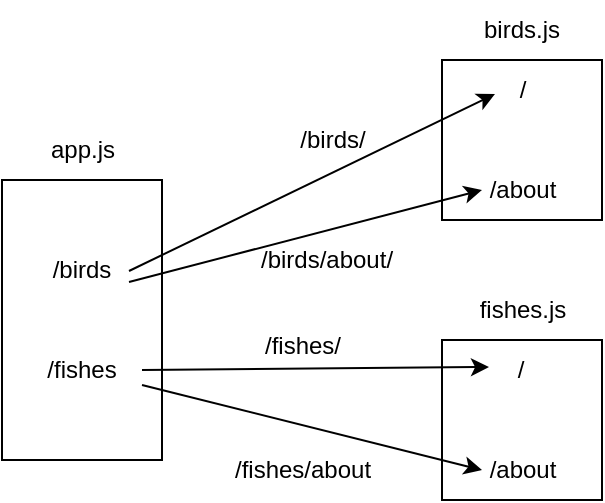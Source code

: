 <mxfile version="24.8.3">
  <diagram name="第 1 页" id="m8SUruJlV-Z-Q0JpIlp9">
    <mxGraphModel dx="794" dy="474" grid="1" gridSize="10" guides="1" tooltips="1" connect="1" arrows="1" fold="1" page="1" pageScale="1" pageWidth="827" pageHeight="1169" math="0" shadow="0">
      <root>
        <mxCell id="0" />
        <mxCell id="1" parent="0" />
        <mxCell id="k6T0VY6b_Qj_Bq2KpP0a-1" value="" style="whiteSpace=wrap;html=1;" parent="1" vertex="1">
          <mxGeometry x="170" y="200" width="80" height="140" as="geometry" />
        </mxCell>
        <mxCell id="k6T0VY6b_Qj_Bq2KpP0a-2" value="app.js" style="text;html=1;align=center;verticalAlign=middle;resizable=0;points=[];autosize=1;strokeColor=none;fillColor=none;" parent="1" vertex="1">
          <mxGeometry x="180" y="170" width="60" height="30" as="geometry" />
        </mxCell>
        <mxCell id="k6T0VY6b_Qj_Bq2KpP0a-3" value="/birds" style="text;html=1;align=center;verticalAlign=middle;whiteSpace=wrap;rounded=0;" parent="1" vertex="1">
          <mxGeometry x="180" y="230" width="60" height="30" as="geometry" />
        </mxCell>
        <mxCell id="k6T0VY6b_Qj_Bq2KpP0a-4" value="/fishes" style="text;html=1;align=center;verticalAlign=middle;whiteSpace=wrap;rounded=0;" parent="1" vertex="1">
          <mxGeometry x="180" y="280" width="60" height="30" as="geometry" />
        </mxCell>
        <mxCell id="k6T0VY6b_Qj_Bq2KpP0a-6" value="" style="whiteSpace=wrap;html=1;" parent="1" vertex="1">
          <mxGeometry x="390" y="140" width="80" height="80" as="geometry" />
        </mxCell>
        <mxCell id="k6T0VY6b_Qj_Bq2KpP0a-7" value="" style="whiteSpace=wrap;html=1;" parent="1" vertex="1">
          <mxGeometry x="390" y="280" width="80" height="80" as="geometry" />
        </mxCell>
        <mxCell id="k6T0VY6b_Qj_Bq2KpP0a-8" value="birds.js" style="text;html=1;align=center;verticalAlign=middle;whiteSpace=wrap;rounded=0;" parent="1" vertex="1">
          <mxGeometry x="400" y="110" width="60" height="30" as="geometry" />
        </mxCell>
        <mxCell id="k6T0VY6b_Qj_Bq2KpP0a-9" value="fishes.js" style="text;html=1;align=center;verticalAlign=middle;resizable=0;points=[];autosize=1;strokeColor=none;fillColor=none;" parent="1" vertex="1">
          <mxGeometry x="395" y="250" width="70" height="30" as="geometry" />
        </mxCell>
        <mxCell id="k6T0VY6b_Qj_Bq2KpP0a-10" value="/" style="text;html=1;align=center;verticalAlign=middle;resizable=0;points=[];autosize=1;strokeColor=none;fillColor=none;" parent="1" vertex="1">
          <mxGeometry x="415" y="140" width="30" height="30" as="geometry" />
        </mxCell>
        <mxCell id="k6T0VY6b_Qj_Bq2KpP0a-11" value="/about" style="text;html=1;align=center;verticalAlign=middle;resizable=0;points=[];autosize=1;strokeColor=none;fillColor=none;" parent="1" vertex="1">
          <mxGeometry x="400" y="190" width="60" height="30" as="geometry" />
        </mxCell>
        <mxCell id="k6T0VY6b_Qj_Bq2KpP0a-13" value="/" style="text;html=1;align=center;verticalAlign=middle;resizable=0;points=[];autosize=1;strokeColor=none;fillColor=none;" parent="1" vertex="1">
          <mxGeometry x="414" y="280" width="30" height="30" as="geometry" />
        </mxCell>
        <mxCell id="k6T0VY6b_Qj_Bq2KpP0a-14" value="/about" style="text;html=1;align=center;verticalAlign=middle;resizable=0;points=[];autosize=1;strokeColor=none;fillColor=none;" parent="1" vertex="1">
          <mxGeometry x="400" y="330" width="60" height="30" as="geometry" />
        </mxCell>
        <mxCell id="k6T0VY6b_Qj_Bq2KpP0a-15" value="" style="endArrow=classic;html=1;rounded=0;" parent="1" source="k6T0VY6b_Qj_Bq2KpP0a-4" edge="1">
          <mxGeometry width="50" height="50" relative="1" as="geometry">
            <mxPoint x="380" y="290" as="sourcePoint" />
            <mxPoint x="410" y="345" as="targetPoint" />
          </mxGeometry>
        </mxCell>
        <mxCell id="k6T0VY6b_Qj_Bq2KpP0a-17" value="" style="endArrow=classic;html=1;rounded=0;exitX=1;exitY=0.5;exitDx=0;exitDy=0;entryX=-0.017;entryY=0.45;entryDx=0;entryDy=0;entryPerimeter=0;" parent="1" source="k6T0VY6b_Qj_Bq2KpP0a-4" target="k6T0VY6b_Qj_Bq2KpP0a-13" edge="1">
          <mxGeometry width="50" height="50" relative="1" as="geometry">
            <mxPoint x="380" y="290" as="sourcePoint" />
            <mxPoint x="430" y="240" as="targetPoint" />
          </mxGeometry>
        </mxCell>
        <mxCell id="k6T0VY6b_Qj_Bq2KpP0a-19" value="/fishes/" style="text;html=1;align=center;verticalAlign=middle;resizable=0;points=[];autosize=1;strokeColor=none;fillColor=none;" parent="1" vertex="1">
          <mxGeometry x="290" y="268" width="60" height="30" as="geometry" />
        </mxCell>
        <mxCell id="k6T0VY6b_Qj_Bq2KpP0a-20" value="/fishes/about" style="text;html=1;align=center;verticalAlign=middle;resizable=0;points=[];autosize=1;strokeColor=none;fillColor=none;" parent="1" vertex="1">
          <mxGeometry x="275" y="330" width="90" height="30" as="geometry" />
        </mxCell>
        <mxCell id="k6T0VY6b_Qj_Bq2KpP0a-21" value="" style="endArrow=classic;html=1;rounded=0;exitX=1;exitY=0.5;exitDx=0;exitDy=0;entryX=0.05;entryY=0.567;entryDx=0;entryDy=0;entryPerimeter=0;" parent="1" target="k6T0VY6b_Qj_Bq2KpP0a-10" edge="1">
          <mxGeometry width="50" height="50" relative="1" as="geometry">
            <mxPoint x="233.5" y="245.5" as="sourcePoint" />
            <mxPoint x="406.5" y="244.5" as="targetPoint" />
          </mxGeometry>
        </mxCell>
        <mxCell id="k6T0VY6b_Qj_Bq2KpP0a-22" value="" style="endArrow=classic;html=1;rounded=0;exitX=1;exitY=0.5;exitDx=0;exitDy=0;" parent="1" edge="1">
          <mxGeometry width="50" height="50" relative="1" as="geometry">
            <mxPoint x="233.5" y="251" as="sourcePoint" />
            <mxPoint x="410" y="205" as="targetPoint" />
          </mxGeometry>
        </mxCell>
        <mxCell id="k6T0VY6b_Qj_Bq2KpP0a-23" value="/birds/" style="text;html=1;align=center;verticalAlign=middle;resizable=0;points=[];autosize=1;strokeColor=none;fillColor=none;" parent="1" vertex="1">
          <mxGeometry x="305" y="165" width="60" height="30" as="geometry" />
        </mxCell>
        <mxCell id="k6T0VY6b_Qj_Bq2KpP0a-24" value="/birds/about/" style="text;html=1;align=center;verticalAlign=middle;resizable=0;points=[];autosize=1;strokeColor=none;fillColor=none;" parent="1" vertex="1">
          <mxGeometry x="287" y="225" width="90" height="30" as="geometry" />
        </mxCell>
      </root>
    </mxGraphModel>
  </diagram>
</mxfile>
